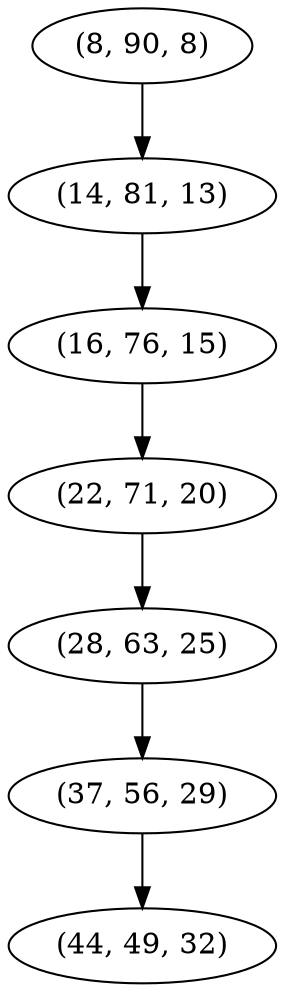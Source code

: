 digraph tree {
    "(8, 90, 8)";
    "(14, 81, 13)";
    "(16, 76, 15)";
    "(22, 71, 20)";
    "(28, 63, 25)";
    "(37, 56, 29)";
    "(44, 49, 32)";
    "(8, 90, 8)" -> "(14, 81, 13)";
    "(14, 81, 13)" -> "(16, 76, 15)";
    "(16, 76, 15)" -> "(22, 71, 20)";
    "(22, 71, 20)" -> "(28, 63, 25)";
    "(28, 63, 25)" -> "(37, 56, 29)";
    "(37, 56, 29)" -> "(44, 49, 32)";
}

